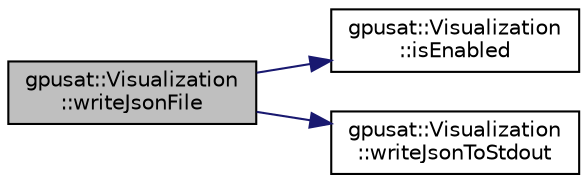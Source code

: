 digraph "gpusat::Visualization::writeJsonFile"
{
 // INTERACTIVE_SVG=YES
 // LATEX_PDF_SIZE
  edge [fontname="Helvetica",fontsize="10",labelfontname="Helvetica",labelfontsize="10"];
  node [fontname="Helvetica",fontsize="10",shape=record];
  rankdir="LR";
  Node1 [label="gpusat::Visualization\l::writeJsonFile",height=0.2,width=0.4,color="black", fillcolor="grey75", style="filled", fontcolor="black",tooltip=" "];
  Node1 -> Node2 [color="midnightblue",fontsize="10",style="solid",fontname="Helvetica"];
  Node2 [label="gpusat::Visualization\l::isEnabled",height=0.2,width=0.4,color="black", fillcolor="white", style="filled",URL="$classgpusat_1_1_visualization.html#a9c947b84d850f20947ee459854c31251",tooltip=" "];
  Node1 -> Node3 [color="midnightblue",fontsize="10",style="solid",fontname="Helvetica"];
  Node3 [label="gpusat::Visualization\l::writeJsonToStdout",height=0.2,width=0.4,color="black", fillcolor="white", style="filled",URL="$classgpusat_1_1_visualization.html#a2a9d9571adc1b706bcdc2f1de26d2345",tooltip=" "];
}
